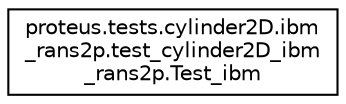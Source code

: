 digraph "Graphical Class Hierarchy"
{
 // LATEX_PDF_SIZE
  edge [fontname="Helvetica",fontsize="10",labelfontname="Helvetica",labelfontsize="10"];
  node [fontname="Helvetica",fontsize="10",shape=record];
  rankdir="LR";
  Node0 [label="proteus.tests.cylinder2D.ibm\l_rans2p.test_cylinder2D_ibm\l_rans2p.Test_ibm",height=0.2,width=0.4,color="black", fillcolor="white", style="filled",URL="$dd/d0e/classproteus_1_1tests_1_1cylinder2D_1_1ibm__rans2p_1_1test__cylinder2D__ibm__rans2p_1_1Test__ibm.html",tooltip=" "];
}
